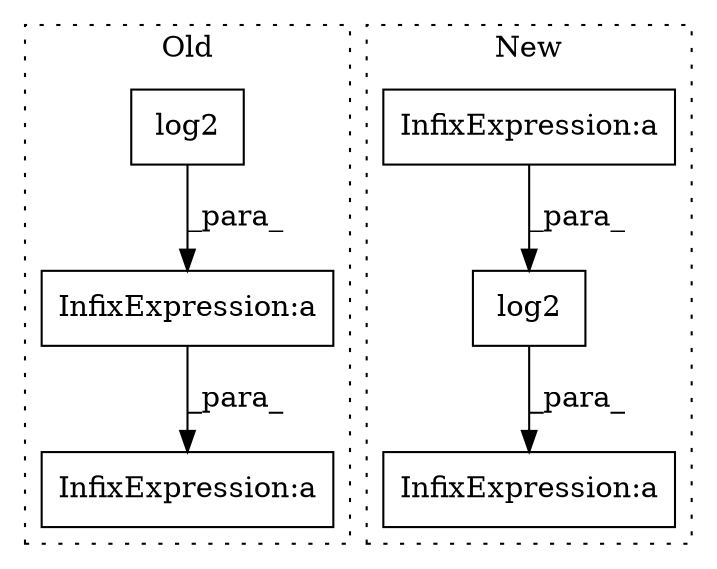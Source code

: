 digraph G {
subgraph cluster0 {
1 [label="log2" a="32" s="4219,4233" l="5,1" shape="box"];
3 [label="InfixExpression:a" a="27" s="4272" l="3" shape="box"];
5 [label="InfixExpression:a" a="27" s="4210" l="3" shape="box"];
label = "Old";
style="dotted";
}
subgraph cluster1 {
2 [label="log2" a="32" s="3936,3957" l="5,1" shape="box"];
4 [label="InfixExpression:a" a="27" s="3734" l="3" shape="box"];
6 [label="InfixExpression:a" a="27" s="3958" l="3" shape="box"];
label = "New";
style="dotted";
}
1 -> 5 [label="_para_"];
2 -> 6 [label="_para_"];
4 -> 2 [label="_para_"];
5 -> 3 [label="_para_"];
}
